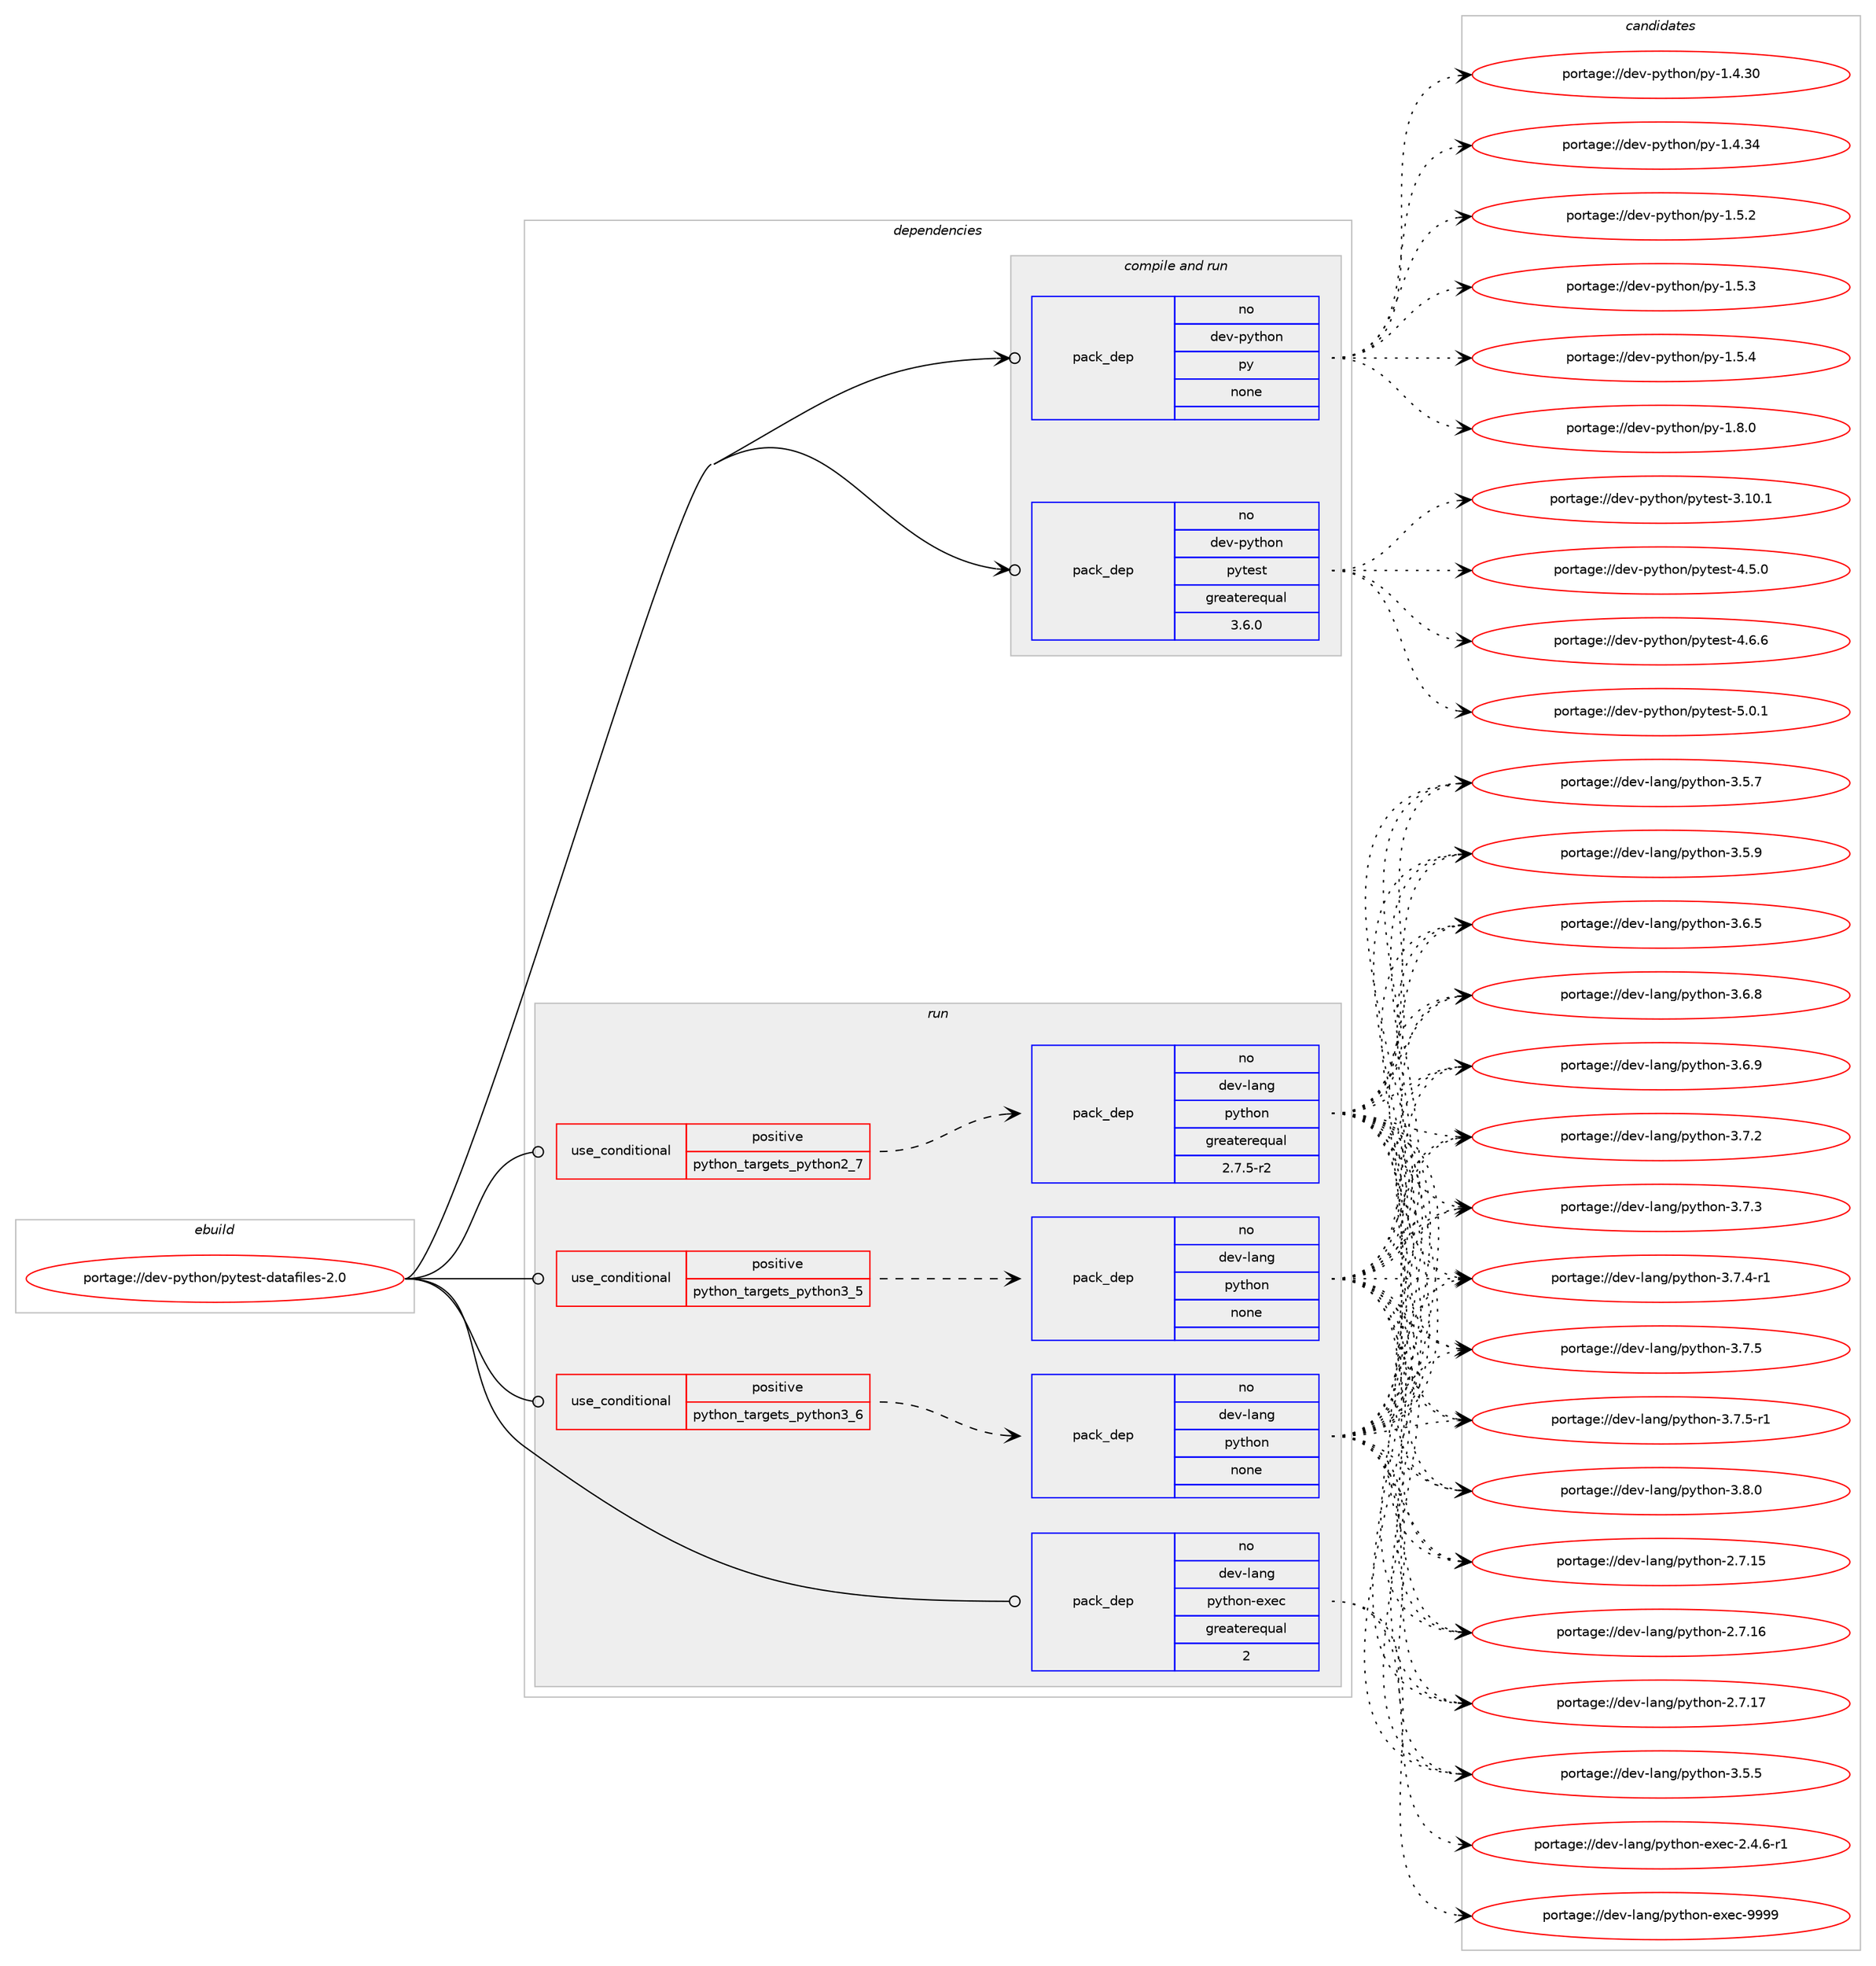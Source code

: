 digraph prolog {

# *************
# Graph options
# *************

newrank=true;
concentrate=true;
compound=true;
graph [rankdir=LR,fontname=Helvetica,fontsize=10,ranksep=1.5];#, ranksep=2.5, nodesep=0.2];
edge  [arrowhead=vee];
node  [fontname=Helvetica,fontsize=10];

# **********
# The ebuild
# **********

subgraph cluster_leftcol {
color=gray;
rank=same;
label=<<i>ebuild</i>>;
id [label="portage://dev-python/pytest-datafiles-2.0", color=red, width=4, href="../dev-python/pytest-datafiles-2.0.svg"];
}

# ****************
# The dependencies
# ****************

subgraph cluster_midcol {
color=gray;
label=<<i>dependencies</i>>;
subgraph cluster_compile {
fillcolor="#eeeeee";
style=filled;
label=<<i>compile</i>>;
}
subgraph cluster_compileandrun {
fillcolor="#eeeeee";
style=filled;
label=<<i>compile and run</i>>;
subgraph pack124654 {
dependency164352 [label=<<TABLE BORDER="0" CELLBORDER="1" CELLSPACING="0" CELLPADDING="4" WIDTH="220"><TR><TD ROWSPAN="6" CELLPADDING="30">pack_dep</TD></TR><TR><TD WIDTH="110">no</TD></TR><TR><TD>dev-python</TD></TR><TR><TD>py</TD></TR><TR><TD>none</TD></TR><TR><TD></TD></TR></TABLE>>, shape=none, color=blue];
}
id:e -> dependency164352:w [weight=20,style="solid",arrowhead="odotvee"];
subgraph pack124655 {
dependency164353 [label=<<TABLE BORDER="0" CELLBORDER="1" CELLSPACING="0" CELLPADDING="4" WIDTH="220"><TR><TD ROWSPAN="6" CELLPADDING="30">pack_dep</TD></TR><TR><TD WIDTH="110">no</TD></TR><TR><TD>dev-python</TD></TR><TR><TD>pytest</TD></TR><TR><TD>greaterequal</TD></TR><TR><TD>3.6.0</TD></TR></TABLE>>, shape=none, color=blue];
}
id:e -> dependency164353:w [weight=20,style="solid",arrowhead="odotvee"];
}
subgraph cluster_run {
fillcolor="#eeeeee";
style=filled;
label=<<i>run</i>>;
subgraph cond36311 {
dependency164354 [label=<<TABLE BORDER="0" CELLBORDER="1" CELLSPACING="0" CELLPADDING="4"><TR><TD ROWSPAN="3" CELLPADDING="10">use_conditional</TD></TR><TR><TD>positive</TD></TR><TR><TD>python_targets_python2_7</TD></TR></TABLE>>, shape=none, color=red];
subgraph pack124656 {
dependency164355 [label=<<TABLE BORDER="0" CELLBORDER="1" CELLSPACING="0" CELLPADDING="4" WIDTH="220"><TR><TD ROWSPAN="6" CELLPADDING="30">pack_dep</TD></TR><TR><TD WIDTH="110">no</TD></TR><TR><TD>dev-lang</TD></TR><TR><TD>python</TD></TR><TR><TD>greaterequal</TD></TR><TR><TD>2.7.5-r2</TD></TR></TABLE>>, shape=none, color=blue];
}
dependency164354:e -> dependency164355:w [weight=20,style="dashed",arrowhead="vee"];
}
id:e -> dependency164354:w [weight=20,style="solid",arrowhead="odot"];
subgraph cond36312 {
dependency164356 [label=<<TABLE BORDER="0" CELLBORDER="1" CELLSPACING="0" CELLPADDING="4"><TR><TD ROWSPAN="3" CELLPADDING="10">use_conditional</TD></TR><TR><TD>positive</TD></TR><TR><TD>python_targets_python3_5</TD></TR></TABLE>>, shape=none, color=red];
subgraph pack124657 {
dependency164357 [label=<<TABLE BORDER="0" CELLBORDER="1" CELLSPACING="0" CELLPADDING="4" WIDTH="220"><TR><TD ROWSPAN="6" CELLPADDING="30">pack_dep</TD></TR><TR><TD WIDTH="110">no</TD></TR><TR><TD>dev-lang</TD></TR><TR><TD>python</TD></TR><TR><TD>none</TD></TR><TR><TD></TD></TR></TABLE>>, shape=none, color=blue];
}
dependency164356:e -> dependency164357:w [weight=20,style="dashed",arrowhead="vee"];
}
id:e -> dependency164356:w [weight=20,style="solid",arrowhead="odot"];
subgraph cond36313 {
dependency164358 [label=<<TABLE BORDER="0" CELLBORDER="1" CELLSPACING="0" CELLPADDING="4"><TR><TD ROWSPAN="3" CELLPADDING="10">use_conditional</TD></TR><TR><TD>positive</TD></TR><TR><TD>python_targets_python3_6</TD></TR></TABLE>>, shape=none, color=red];
subgraph pack124658 {
dependency164359 [label=<<TABLE BORDER="0" CELLBORDER="1" CELLSPACING="0" CELLPADDING="4" WIDTH="220"><TR><TD ROWSPAN="6" CELLPADDING="30">pack_dep</TD></TR><TR><TD WIDTH="110">no</TD></TR><TR><TD>dev-lang</TD></TR><TR><TD>python</TD></TR><TR><TD>none</TD></TR><TR><TD></TD></TR></TABLE>>, shape=none, color=blue];
}
dependency164358:e -> dependency164359:w [weight=20,style="dashed",arrowhead="vee"];
}
id:e -> dependency164358:w [weight=20,style="solid",arrowhead="odot"];
subgraph pack124659 {
dependency164360 [label=<<TABLE BORDER="0" CELLBORDER="1" CELLSPACING="0" CELLPADDING="4" WIDTH="220"><TR><TD ROWSPAN="6" CELLPADDING="30">pack_dep</TD></TR><TR><TD WIDTH="110">no</TD></TR><TR><TD>dev-lang</TD></TR><TR><TD>python-exec</TD></TR><TR><TD>greaterequal</TD></TR><TR><TD>2</TD></TR></TABLE>>, shape=none, color=blue];
}
id:e -> dependency164360:w [weight=20,style="solid",arrowhead="odot"];
}
}

# **************
# The candidates
# **************

subgraph cluster_choices {
rank=same;
color=gray;
label=<<i>candidates</i>>;

subgraph choice124654 {
color=black;
nodesep=1;
choiceportage100101118451121211161041111104711212145494652465148 [label="portage://dev-python/py-1.4.30", color=red, width=4,href="../dev-python/py-1.4.30.svg"];
choiceportage100101118451121211161041111104711212145494652465152 [label="portage://dev-python/py-1.4.34", color=red, width=4,href="../dev-python/py-1.4.34.svg"];
choiceportage1001011184511212111610411111047112121454946534650 [label="portage://dev-python/py-1.5.2", color=red, width=4,href="../dev-python/py-1.5.2.svg"];
choiceportage1001011184511212111610411111047112121454946534651 [label="portage://dev-python/py-1.5.3", color=red, width=4,href="../dev-python/py-1.5.3.svg"];
choiceportage1001011184511212111610411111047112121454946534652 [label="portage://dev-python/py-1.5.4", color=red, width=4,href="../dev-python/py-1.5.4.svg"];
choiceportage1001011184511212111610411111047112121454946564648 [label="portage://dev-python/py-1.8.0", color=red, width=4,href="../dev-python/py-1.8.0.svg"];
dependency164352:e -> choiceportage100101118451121211161041111104711212145494652465148:w [style=dotted,weight="100"];
dependency164352:e -> choiceportage100101118451121211161041111104711212145494652465152:w [style=dotted,weight="100"];
dependency164352:e -> choiceportage1001011184511212111610411111047112121454946534650:w [style=dotted,weight="100"];
dependency164352:e -> choiceportage1001011184511212111610411111047112121454946534651:w [style=dotted,weight="100"];
dependency164352:e -> choiceportage1001011184511212111610411111047112121454946534652:w [style=dotted,weight="100"];
dependency164352:e -> choiceportage1001011184511212111610411111047112121454946564648:w [style=dotted,weight="100"];
}
subgraph choice124655 {
color=black;
nodesep=1;
choiceportage100101118451121211161041111104711212111610111511645514649484649 [label="portage://dev-python/pytest-3.10.1", color=red, width=4,href="../dev-python/pytest-3.10.1.svg"];
choiceportage1001011184511212111610411111047112121116101115116455246534648 [label="portage://dev-python/pytest-4.5.0", color=red, width=4,href="../dev-python/pytest-4.5.0.svg"];
choiceportage1001011184511212111610411111047112121116101115116455246544654 [label="portage://dev-python/pytest-4.6.6", color=red, width=4,href="../dev-python/pytest-4.6.6.svg"];
choiceportage1001011184511212111610411111047112121116101115116455346484649 [label="portage://dev-python/pytest-5.0.1", color=red, width=4,href="../dev-python/pytest-5.0.1.svg"];
dependency164353:e -> choiceportage100101118451121211161041111104711212111610111511645514649484649:w [style=dotted,weight="100"];
dependency164353:e -> choiceportage1001011184511212111610411111047112121116101115116455246534648:w [style=dotted,weight="100"];
dependency164353:e -> choiceportage1001011184511212111610411111047112121116101115116455246544654:w [style=dotted,weight="100"];
dependency164353:e -> choiceportage1001011184511212111610411111047112121116101115116455346484649:w [style=dotted,weight="100"];
}
subgraph choice124656 {
color=black;
nodesep=1;
choiceportage10010111845108971101034711212111610411111045504655464953 [label="portage://dev-lang/python-2.7.15", color=red, width=4,href="../dev-lang/python-2.7.15.svg"];
choiceportage10010111845108971101034711212111610411111045504655464954 [label="portage://dev-lang/python-2.7.16", color=red, width=4,href="../dev-lang/python-2.7.16.svg"];
choiceportage10010111845108971101034711212111610411111045504655464955 [label="portage://dev-lang/python-2.7.17", color=red, width=4,href="../dev-lang/python-2.7.17.svg"];
choiceportage100101118451089711010347112121116104111110455146534653 [label="portage://dev-lang/python-3.5.5", color=red, width=4,href="../dev-lang/python-3.5.5.svg"];
choiceportage100101118451089711010347112121116104111110455146534655 [label="portage://dev-lang/python-3.5.7", color=red, width=4,href="../dev-lang/python-3.5.7.svg"];
choiceportage100101118451089711010347112121116104111110455146534657 [label="portage://dev-lang/python-3.5.9", color=red, width=4,href="../dev-lang/python-3.5.9.svg"];
choiceportage100101118451089711010347112121116104111110455146544653 [label="portage://dev-lang/python-3.6.5", color=red, width=4,href="../dev-lang/python-3.6.5.svg"];
choiceportage100101118451089711010347112121116104111110455146544656 [label="portage://dev-lang/python-3.6.8", color=red, width=4,href="../dev-lang/python-3.6.8.svg"];
choiceportage100101118451089711010347112121116104111110455146544657 [label="portage://dev-lang/python-3.6.9", color=red, width=4,href="../dev-lang/python-3.6.9.svg"];
choiceportage100101118451089711010347112121116104111110455146554650 [label="portage://dev-lang/python-3.7.2", color=red, width=4,href="../dev-lang/python-3.7.2.svg"];
choiceportage100101118451089711010347112121116104111110455146554651 [label="portage://dev-lang/python-3.7.3", color=red, width=4,href="../dev-lang/python-3.7.3.svg"];
choiceportage1001011184510897110103471121211161041111104551465546524511449 [label="portage://dev-lang/python-3.7.4-r1", color=red, width=4,href="../dev-lang/python-3.7.4-r1.svg"];
choiceportage100101118451089711010347112121116104111110455146554653 [label="portage://dev-lang/python-3.7.5", color=red, width=4,href="../dev-lang/python-3.7.5.svg"];
choiceportage1001011184510897110103471121211161041111104551465546534511449 [label="portage://dev-lang/python-3.7.5-r1", color=red, width=4,href="../dev-lang/python-3.7.5-r1.svg"];
choiceportage100101118451089711010347112121116104111110455146564648 [label="portage://dev-lang/python-3.8.0", color=red, width=4,href="../dev-lang/python-3.8.0.svg"];
dependency164355:e -> choiceportage10010111845108971101034711212111610411111045504655464953:w [style=dotted,weight="100"];
dependency164355:e -> choiceportage10010111845108971101034711212111610411111045504655464954:w [style=dotted,weight="100"];
dependency164355:e -> choiceportage10010111845108971101034711212111610411111045504655464955:w [style=dotted,weight="100"];
dependency164355:e -> choiceportage100101118451089711010347112121116104111110455146534653:w [style=dotted,weight="100"];
dependency164355:e -> choiceportage100101118451089711010347112121116104111110455146534655:w [style=dotted,weight="100"];
dependency164355:e -> choiceportage100101118451089711010347112121116104111110455146534657:w [style=dotted,weight="100"];
dependency164355:e -> choiceportage100101118451089711010347112121116104111110455146544653:w [style=dotted,weight="100"];
dependency164355:e -> choiceportage100101118451089711010347112121116104111110455146544656:w [style=dotted,weight="100"];
dependency164355:e -> choiceportage100101118451089711010347112121116104111110455146544657:w [style=dotted,weight="100"];
dependency164355:e -> choiceportage100101118451089711010347112121116104111110455146554650:w [style=dotted,weight="100"];
dependency164355:e -> choiceportage100101118451089711010347112121116104111110455146554651:w [style=dotted,weight="100"];
dependency164355:e -> choiceportage1001011184510897110103471121211161041111104551465546524511449:w [style=dotted,weight="100"];
dependency164355:e -> choiceportage100101118451089711010347112121116104111110455146554653:w [style=dotted,weight="100"];
dependency164355:e -> choiceportage1001011184510897110103471121211161041111104551465546534511449:w [style=dotted,weight="100"];
dependency164355:e -> choiceportage100101118451089711010347112121116104111110455146564648:w [style=dotted,weight="100"];
}
subgraph choice124657 {
color=black;
nodesep=1;
choiceportage10010111845108971101034711212111610411111045504655464953 [label="portage://dev-lang/python-2.7.15", color=red, width=4,href="../dev-lang/python-2.7.15.svg"];
choiceportage10010111845108971101034711212111610411111045504655464954 [label="portage://dev-lang/python-2.7.16", color=red, width=4,href="../dev-lang/python-2.7.16.svg"];
choiceportage10010111845108971101034711212111610411111045504655464955 [label="portage://dev-lang/python-2.7.17", color=red, width=4,href="../dev-lang/python-2.7.17.svg"];
choiceportage100101118451089711010347112121116104111110455146534653 [label="portage://dev-lang/python-3.5.5", color=red, width=4,href="../dev-lang/python-3.5.5.svg"];
choiceportage100101118451089711010347112121116104111110455146534655 [label="portage://dev-lang/python-3.5.7", color=red, width=4,href="../dev-lang/python-3.5.7.svg"];
choiceportage100101118451089711010347112121116104111110455146534657 [label="portage://dev-lang/python-3.5.9", color=red, width=4,href="../dev-lang/python-3.5.9.svg"];
choiceportage100101118451089711010347112121116104111110455146544653 [label="portage://dev-lang/python-3.6.5", color=red, width=4,href="../dev-lang/python-3.6.5.svg"];
choiceportage100101118451089711010347112121116104111110455146544656 [label="portage://dev-lang/python-3.6.8", color=red, width=4,href="../dev-lang/python-3.6.8.svg"];
choiceportage100101118451089711010347112121116104111110455146544657 [label="portage://dev-lang/python-3.6.9", color=red, width=4,href="../dev-lang/python-3.6.9.svg"];
choiceportage100101118451089711010347112121116104111110455146554650 [label="portage://dev-lang/python-3.7.2", color=red, width=4,href="../dev-lang/python-3.7.2.svg"];
choiceportage100101118451089711010347112121116104111110455146554651 [label="portage://dev-lang/python-3.7.3", color=red, width=4,href="../dev-lang/python-3.7.3.svg"];
choiceportage1001011184510897110103471121211161041111104551465546524511449 [label="portage://dev-lang/python-3.7.4-r1", color=red, width=4,href="../dev-lang/python-3.7.4-r1.svg"];
choiceportage100101118451089711010347112121116104111110455146554653 [label="portage://dev-lang/python-3.7.5", color=red, width=4,href="../dev-lang/python-3.7.5.svg"];
choiceportage1001011184510897110103471121211161041111104551465546534511449 [label="portage://dev-lang/python-3.7.5-r1", color=red, width=4,href="../dev-lang/python-3.7.5-r1.svg"];
choiceportage100101118451089711010347112121116104111110455146564648 [label="portage://dev-lang/python-3.8.0", color=red, width=4,href="../dev-lang/python-3.8.0.svg"];
dependency164357:e -> choiceportage10010111845108971101034711212111610411111045504655464953:w [style=dotted,weight="100"];
dependency164357:e -> choiceportage10010111845108971101034711212111610411111045504655464954:w [style=dotted,weight="100"];
dependency164357:e -> choiceportage10010111845108971101034711212111610411111045504655464955:w [style=dotted,weight="100"];
dependency164357:e -> choiceportage100101118451089711010347112121116104111110455146534653:w [style=dotted,weight="100"];
dependency164357:e -> choiceportage100101118451089711010347112121116104111110455146534655:w [style=dotted,weight="100"];
dependency164357:e -> choiceportage100101118451089711010347112121116104111110455146534657:w [style=dotted,weight="100"];
dependency164357:e -> choiceportage100101118451089711010347112121116104111110455146544653:w [style=dotted,weight="100"];
dependency164357:e -> choiceportage100101118451089711010347112121116104111110455146544656:w [style=dotted,weight="100"];
dependency164357:e -> choiceportage100101118451089711010347112121116104111110455146544657:w [style=dotted,weight="100"];
dependency164357:e -> choiceportage100101118451089711010347112121116104111110455146554650:w [style=dotted,weight="100"];
dependency164357:e -> choiceportage100101118451089711010347112121116104111110455146554651:w [style=dotted,weight="100"];
dependency164357:e -> choiceportage1001011184510897110103471121211161041111104551465546524511449:w [style=dotted,weight="100"];
dependency164357:e -> choiceportage100101118451089711010347112121116104111110455146554653:w [style=dotted,weight="100"];
dependency164357:e -> choiceportage1001011184510897110103471121211161041111104551465546534511449:w [style=dotted,weight="100"];
dependency164357:e -> choiceportage100101118451089711010347112121116104111110455146564648:w [style=dotted,weight="100"];
}
subgraph choice124658 {
color=black;
nodesep=1;
choiceportage10010111845108971101034711212111610411111045504655464953 [label="portage://dev-lang/python-2.7.15", color=red, width=4,href="../dev-lang/python-2.7.15.svg"];
choiceportage10010111845108971101034711212111610411111045504655464954 [label="portage://dev-lang/python-2.7.16", color=red, width=4,href="../dev-lang/python-2.7.16.svg"];
choiceportage10010111845108971101034711212111610411111045504655464955 [label="portage://dev-lang/python-2.7.17", color=red, width=4,href="../dev-lang/python-2.7.17.svg"];
choiceportage100101118451089711010347112121116104111110455146534653 [label="portage://dev-lang/python-3.5.5", color=red, width=4,href="../dev-lang/python-3.5.5.svg"];
choiceportage100101118451089711010347112121116104111110455146534655 [label="portage://dev-lang/python-3.5.7", color=red, width=4,href="../dev-lang/python-3.5.7.svg"];
choiceportage100101118451089711010347112121116104111110455146534657 [label="portage://dev-lang/python-3.5.9", color=red, width=4,href="../dev-lang/python-3.5.9.svg"];
choiceportage100101118451089711010347112121116104111110455146544653 [label="portage://dev-lang/python-3.6.5", color=red, width=4,href="../dev-lang/python-3.6.5.svg"];
choiceportage100101118451089711010347112121116104111110455146544656 [label="portage://dev-lang/python-3.6.8", color=red, width=4,href="../dev-lang/python-3.6.8.svg"];
choiceportage100101118451089711010347112121116104111110455146544657 [label="portage://dev-lang/python-3.6.9", color=red, width=4,href="../dev-lang/python-3.6.9.svg"];
choiceportage100101118451089711010347112121116104111110455146554650 [label="portage://dev-lang/python-3.7.2", color=red, width=4,href="../dev-lang/python-3.7.2.svg"];
choiceportage100101118451089711010347112121116104111110455146554651 [label="portage://dev-lang/python-3.7.3", color=red, width=4,href="../dev-lang/python-3.7.3.svg"];
choiceportage1001011184510897110103471121211161041111104551465546524511449 [label="portage://dev-lang/python-3.7.4-r1", color=red, width=4,href="../dev-lang/python-3.7.4-r1.svg"];
choiceportage100101118451089711010347112121116104111110455146554653 [label="portage://dev-lang/python-3.7.5", color=red, width=4,href="../dev-lang/python-3.7.5.svg"];
choiceportage1001011184510897110103471121211161041111104551465546534511449 [label="portage://dev-lang/python-3.7.5-r1", color=red, width=4,href="../dev-lang/python-3.7.5-r1.svg"];
choiceportage100101118451089711010347112121116104111110455146564648 [label="portage://dev-lang/python-3.8.0", color=red, width=4,href="../dev-lang/python-3.8.0.svg"];
dependency164359:e -> choiceportage10010111845108971101034711212111610411111045504655464953:w [style=dotted,weight="100"];
dependency164359:e -> choiceportage10010111845108971101034711212111610411111045504655464954:w [style=dotted,weight="100"];
dependency164359:e -> choiceportage10010111845108971101034711212111610411111045504655464955:w [style=dotted,weight="100"];
dependency164359:e -> choiceportage100101118451089711010347112121116104111110455146534653:w [style=dotted,weight="100"];
dependency164359:e -> choiceportage100101118451089711010347112121116104111110455146534655:w [style=dotted,weight="100"];
dependency164359:e -> choiceportage100101118451089711010347112121116104111110455146534657:w [style=dotted,weight="100"];
dependency164359:e -> choiceportage100101118451089711010347112121116104111110455146544653:w [style=dotted,weight="100"];
dependency164359:e -> choiceportage100101118451089711010347112121116104111110455146544656:w [style=dotted,weight="100"];
dependency164359:e -> choiceportage100101118451089711010347112121116104111110455146544657:w [style=dotted,weight="100"];
dependency164359:e -> choiceportage100101118451089711010347112121116104111110455146554650:w [style=dotted,weight="100"];
dependency164359:e -> choiceportage100101118451089711010347112121116104111110455146554651:w [style=dotted,weight="100"];
dependency164359:e -> choiceportage1001011184510897110103471121211161041111104551465546524511449:w [style=dotted,weight="100"];
dependency164359:e -> choiceportage100101118451089711010347112121116104111110455146554653:w [style=dotted,weight="100"];
dependency164359:e -> choiceportage1001011184510897110103471121211161041111104551465546534511449:w [style=dotted,weight="100"];
dependency164359:e -> choiceportage100101118451089711010347112121116104111110455146564648:w [style=dotted,weight="100"];
}
subgraph choice124659 {
color=black;
nodesep=1;
choiceportage10010111845108971101034711212111610411111045101120101994550465246544511449 [label="portage://dev-lang/python-exec-2.4.6-r1", color=red, width=4,href="../dev-lang/python-exec-2.4.6-r1.svg"];
choiceportage10010111845108971101034711212111610411111045101120101994557575757 [label="portage://dev-lang/python-exec-9999", color=red, width=4,href="../dev-lang/python-exec-9999.svg"];
dependency164360:e -> choiceportage10010111845108971101034711212111610411111045101120101994550465246544511449:w [style=dotted,weight="100"];
dependency164360:e -> choiceportage10010111845108971101034711212111610411111045101120101994557575757:w [style=dotted,weight="100"];
}
}

}

